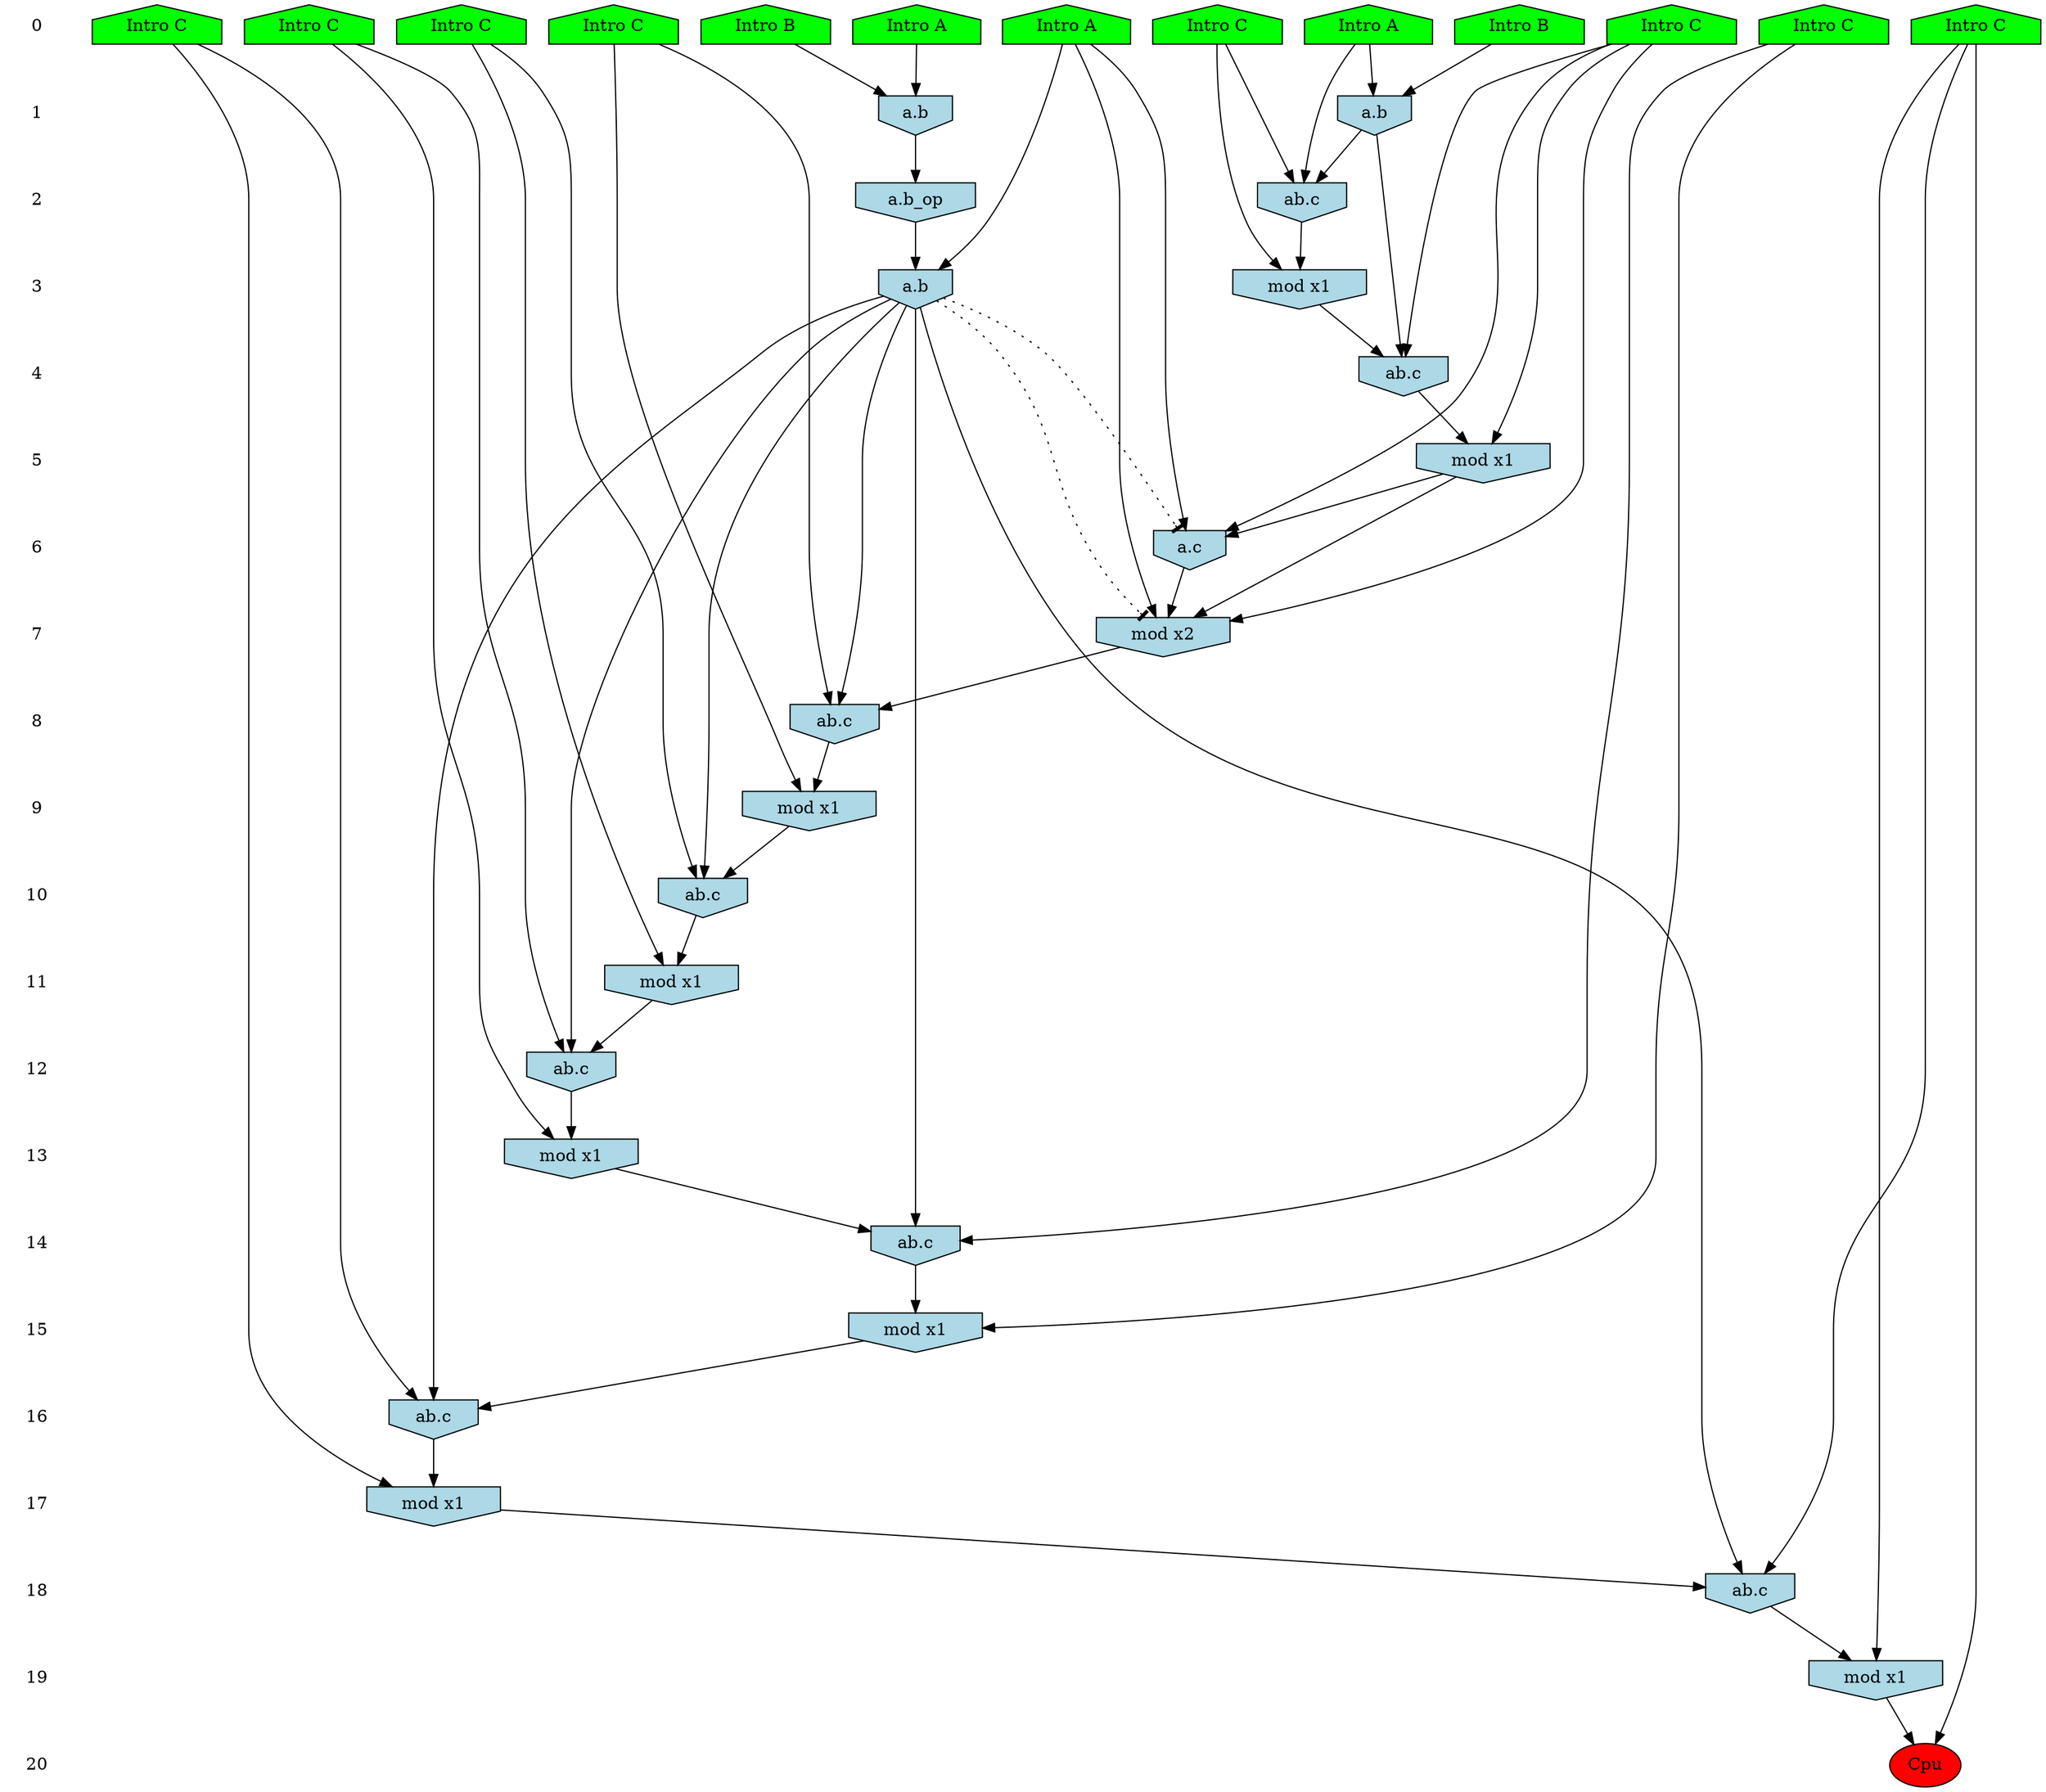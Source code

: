 /* Compression of 1 causal flows obtained in average at 1.651450E+01 t.u */
/* Compressed causal flows were: [2835] */
digraph G{
 ranksep=.5 ; 
{ rank = same ; "0" [shape=plaintext] ; node_1 [label ="Intro A", shape=house, style=filled, fillcolor=green] ;
node_2 [label ="Intro B", shape=house, style=filled, fillcolor=green] ;
node_3 [label ="Intro A", shape=house, style=filled, fillcolor=green] ;
node_4 [label ="Intro A", shape=house, style=filled, fillcolor=green] ;
node_5 [label ="Intro B", shape=house, style=filled, fillcolor=green] ;
node_6 [label ="Intro C", shape=house, style=filled, fillcolor=green] ;
node_7 [label ="Intro C", shape=house, style=filled, fillcolor=green] ;
node_8 [label ="Intro C", shape=house, style=filled, fillcolor=green] ;
node_9 [label ="Intro C", shape=house, style=filled, fillcolor=green] ;
node_10 [label ="Intro C", shape=house, style=filled, fillcolor=green] ;
node_11 [label ="Intro C", shape=house, style=filled, fillcolor=green] ;
node_12 [label ="Intro C", shape=house, style=filled, fillcolor=green] ;
node_13 [label ="Intro C", shape=house, style=filled, fillcolor=green] ;
}
{ rank = same ; "1" [shape=plaintext] ; node_14 [label="a.b", shape=invhouse, style=filled, fillcolor = lightblue] ;
node_19 [label="a.b", shape=invhouse, style=filled, fillcolor = lightblue] ;
}
{ rank = same ; "2" [shape=plaintext] ; node_15 [label="ab.c", shape=invhouse, style=filled, fillcolor = lightblue] ;
node_20 [label="a.b_op", shape=invhouse, style=filled, fillcolor = lightblue] ;
}
{ rank = same ; "3" [shape=plaintext] ; node_16 [label="mod x1", shape=invhouse, style=filled, fillcolor = lightblue] ;
node_23 [label="a.b", shape=invhouse, style=filled, fillcolor = lightblue] ;
}
{ rank = same ; "4" [shape=plaintext] ; node_17 [label="ab.c", shape=invhouse, style=filled, fillcolor = lightblue] ;
}
{ rank = same ; "5" [shape=plaintext] ; node_18 [label="mod x1", shape=invhouse, style=filled, fillcolor = lightblue] ;
}
{ rank = same ; "6" [shape=plaintext] ; node_21 [label="a.c", shape=invhouse, style=filled, fillcolor = lightblue] ;
}
{ rank = same ; "7" [shape=plaintext] ; node_22 [label="mod x2", shape=invhouse, style=filled, fillcolor = lightblue] ;
}
{ rank = same ; "8" [shape=plaintext] ; node_24 [label="ab.c", shape=invhouse, style=filled, fillcolor = lightblue] ;
}
{ rank = same ; "9" [shape=plaintext] ; node_25 [label="mod x1", shape=invhouse, style=filled, fillcolor = lightblue] ;
}
{ rank = same ; "10" [shape=plaintext] ; node_26 [label="ab.c", shape=invhouse, style=filled, fillcolor = lightblue] ;
}
{ rank = same ; "11" [shape=plaintext] ; node_27 [label="mod x1", shape=invhouse, style=filled, fillcolor = lightblue] ;
}
{ rank = same ; "12" [shape=plaintext] ; node_28 [label="ab.c", shape=invhouse, style=filled, fillcolor = lightblue] ;
}
{ rank = same ; "13" [shape=plaintext] ; node_29 [label="mod x1", shape=invhouse, style=filled, fillcolor = lightblue] ;
}
{ rank = same ; "14" [shape=plaintext] ; node_30 [label="ab.c", shape=invhouse, style=filled, fillcolor = lightblue] ;
}
{ rank = same ; "15" [shape=plaintext] ; node_31 [label="mod x1", shape=invhouse, style=filled, fillcolor = lightblue] ;
}
{ rank = same ; "16" [shape=plaintext] ; node_32 [label="ab.c", shape=invhouse, style=filled, fillcolor = lightblue] ;
}
{ rank = same ; "17" [shape=plaintext] ; node_33 [label="mod x1", shape=invhouse, style=filled, fillcolor = lightblue] ;
}
{ rank = same ; "18" [shape=plaintext] ; node_34 [label="ab.c", shape=invhouse, style=filled, fillcolor = lightblue] ;
}
{ rank = same ; "19" [shape=plaintext] ; node_35 [label="mod x1", shape=invhouse, style=filled, fillcolor = lightblue] ;
}
{ rank = same ; "20" [shape=plaintext] ; node_36 [label ="Cpu", style=filled, fillcolor=red] ;
}
"0" -> "1" [style="invis"]; 
"1" -> "2" [style="invis"]; 
"2" -> "3" [style="invis"]; 
"3" -> "4" [style="invis"]; 
"4" -> "5" [style="invis"]; 
"5" -> "6" [style="invis"]; 
"6" -> "7" [style="invis"]; 
"7" -> "8" [style="invis"]; 
"8" -> "9" [style="invis"]; 
"9" -> "10" [style="invis"]; 
"10" -> "11" [style="invis"]; 
"11" -> "12" [style="invis"]; 
"12" -> "13" [style="invis"]; 
"13" -> "14" [style="invis"]; 
"14" -> "15" [style="invis"]; 
"15" -> "16" [style="invis"]; 
"16" -> "17" [style="invis"]; 
"17" -> "18" [style="invis"]; 
"18" -> "19" [style="invis"]; 
"19" -> "20" [style="invis"]; 
node_2 -> node_14
node_4 -> node_14
node_4 -> node_15
node_12 -> node_15
node_14 -> node_15
node_12 -> node_16
node_15 -> node_16
node_13 -> node_17
node_14 -> node_17
node_16 -> node_17
node_13 -> node_18
node_17 -> node_18
node_3 -> node_19
node_5 -> node_19
node_19 -> node_20
node_1 -> node_21
node_13 -> node_21
node_18 -> node_21
node_1 -> node_22
node_13 -> node_22
node_18 -> node_22
node_21 -> node_22
node_1 -> node_23
node_20 -> node_23
node_6 -> node_24
node_22 -> node_24
node_23 -> node_24
node_6 -> node_25
node_24 -> node_25
node_9 -> node_26
node_23 -> node_26
node_25 -> node_26
node_9 -> node_27
node_26 -> node_27
node_11 -> node_28
node_23 -> node_28
node_27 -> node_28
node_11 -> node_29
node_28 -> node_29
node_10 -> node_30
node_23 -> node_30
node_29 -> node_30
node_10 -> node_31
node_30 -> node_31
node_7 -> node_32
node_23 -> node_32
node_31 -> node_32
node_7 -> node_33
node_32 -> node_33
node_8 -> node_34
node_23 -> node_34
node_33 -> node_34
node_8 -> node_35
node_34 -> node_35
node_8 -> node_36
node_35 -> node_36
node_23 -> node_22 [style=dotted, arrowhead = tee] 
node_23 -> node_21 [style=dotted, arrowhead = tee] 
}
/*
 Dot generation time: 0.000681
*/